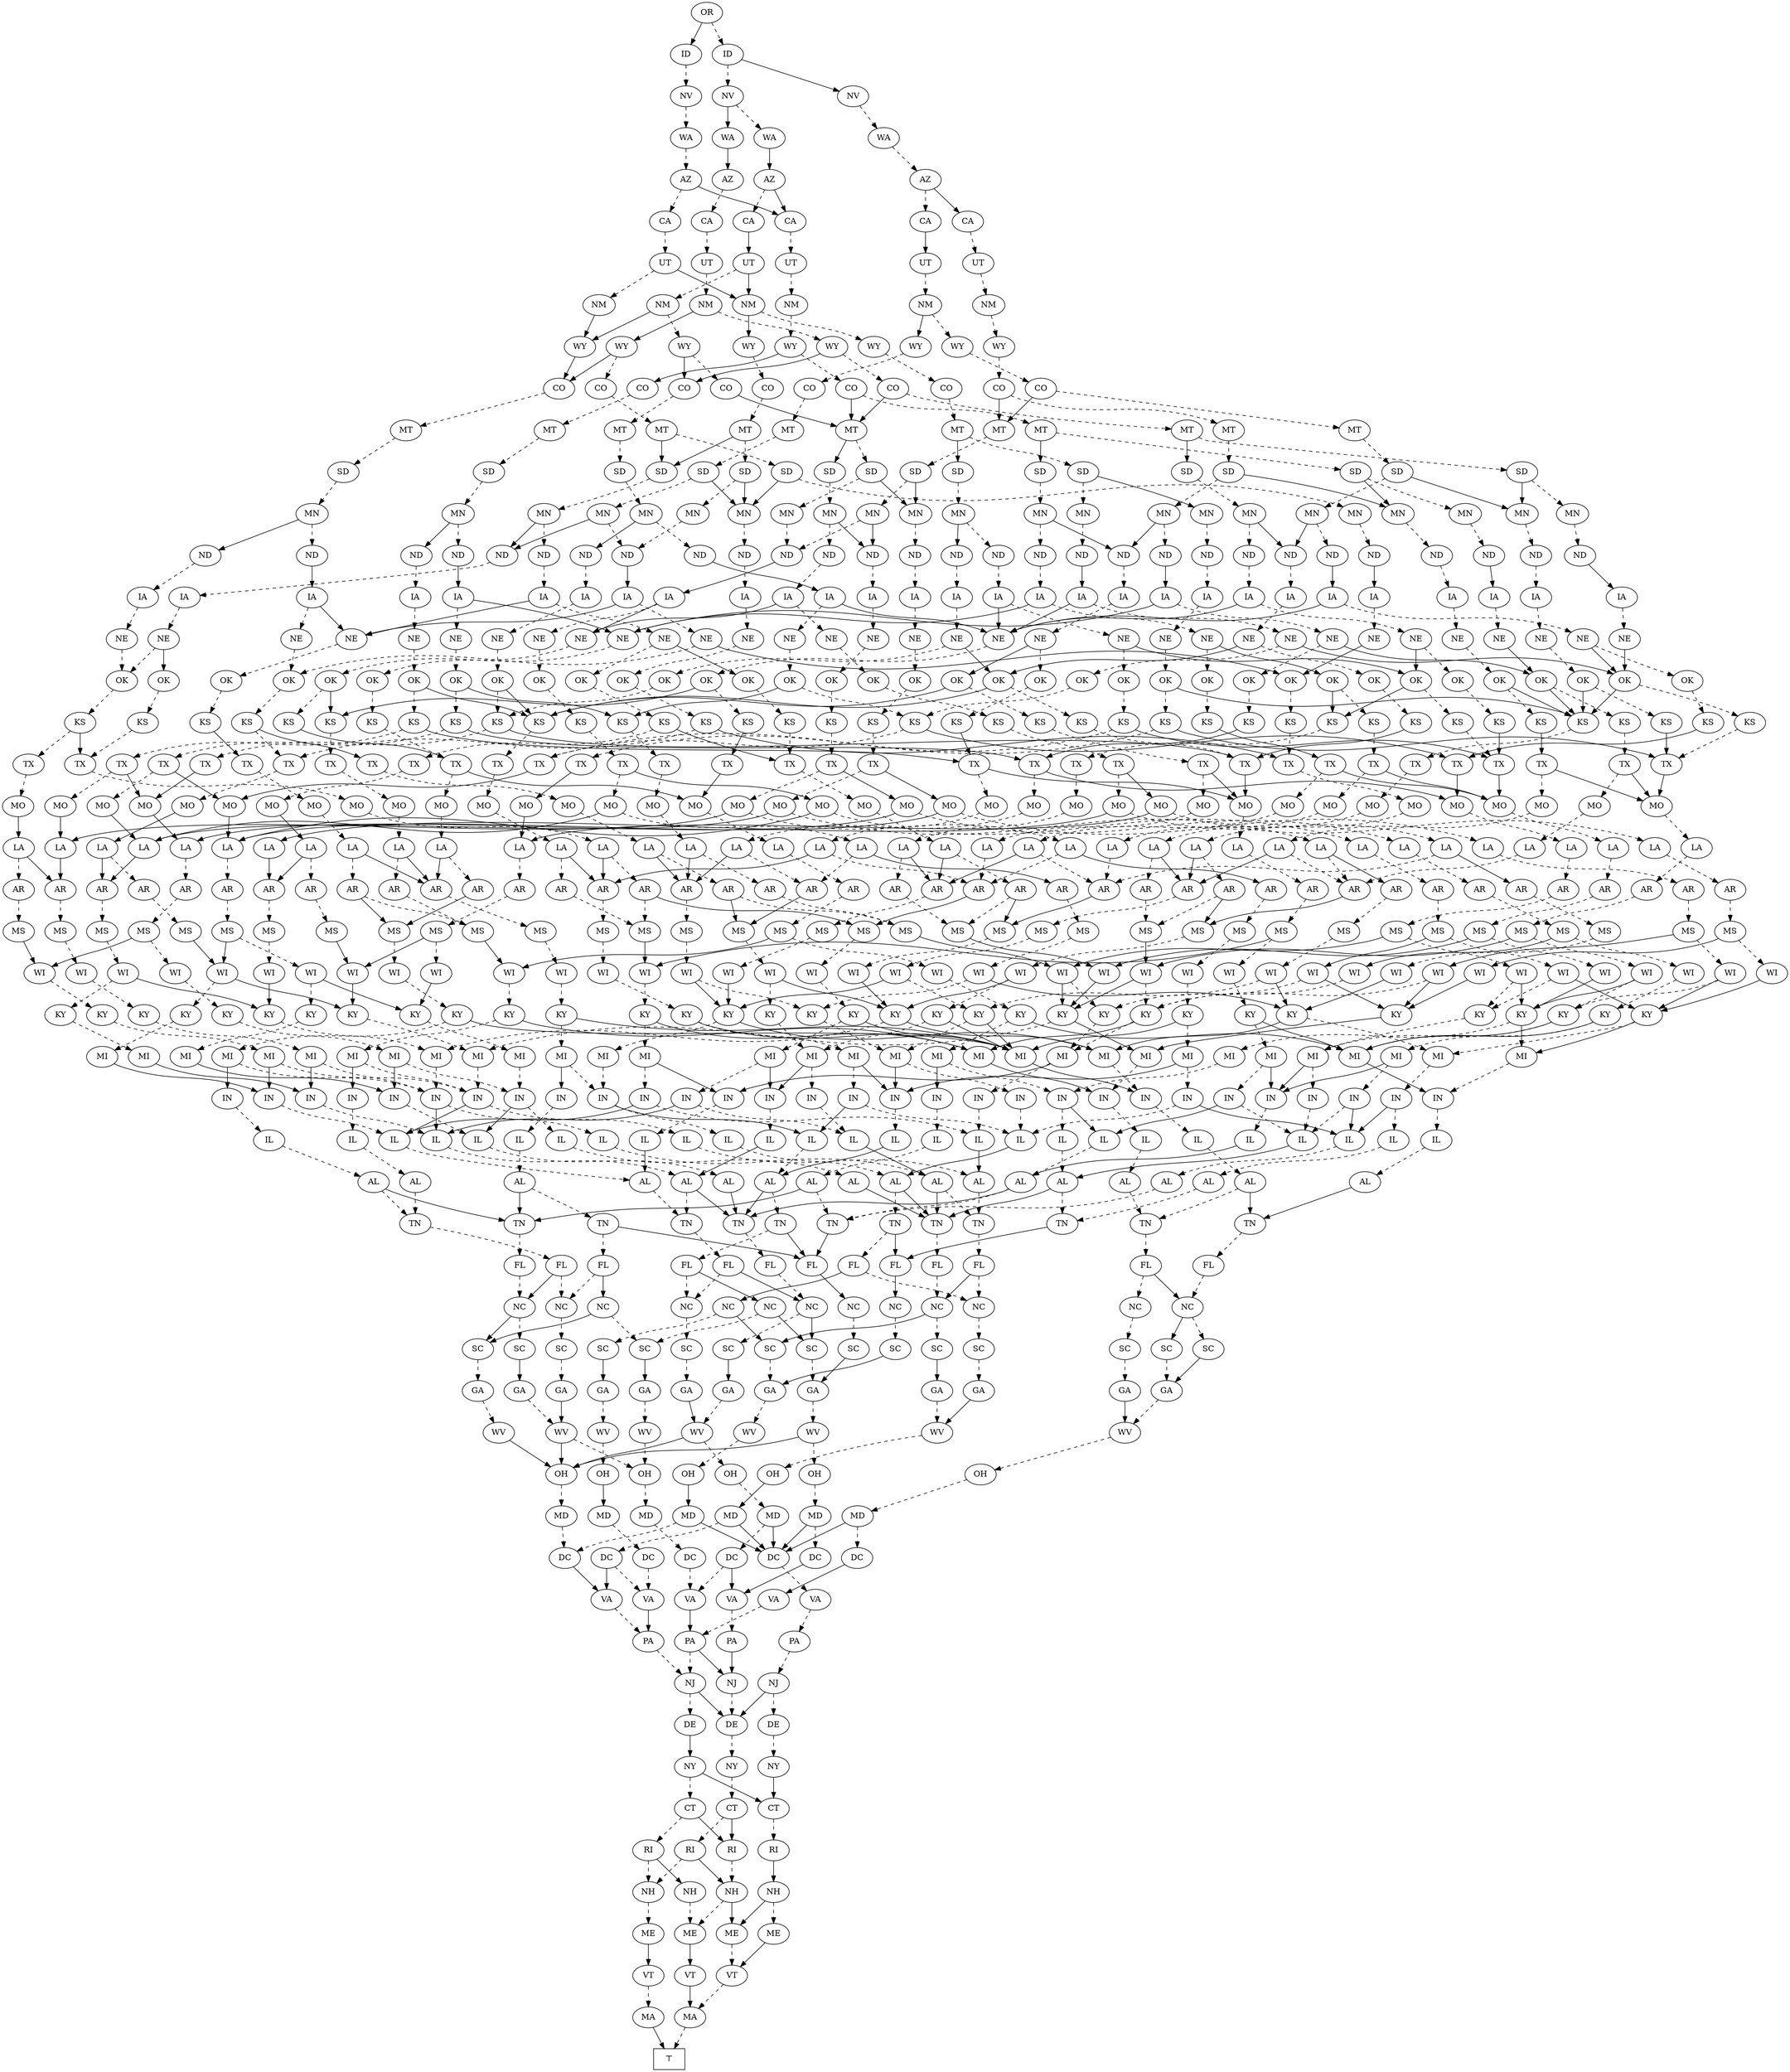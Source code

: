 digraph Kernel {
    n794 [label="OR"];
    n793 [label="ID"];
    n792 [label="ID"];
    n791 [label="NV"];
    n790 [label="NV"];
    n789 [label="NV"];
    n788 [label="WA"];
    n787 [label="WA"];
    n786 [label="WA"];
    n785 [label="WA"];
    n784 [label="AZ"];
    n783 [label="AZ"];
    n782 [label="AZ"];
    n781 [label="AZ"];
    n780 [label="CA"];
    n779 [label="CA"];
    n778 [label="CA"];
    n777 [label="CA"];
    n776 [label="CA"];
    n775 [label="CA"];
    n774 [label="UT"];
    n773 [label="UT"];
    n772 [label="UT"];
    n771 [label="UT"];
    n770 [label="UT"];
    n769 [label="UT"];
    n768 [label="NM"];
    n767 [label="NM"];
    n766 [label="NM"];
    n765 [label="NM"];
    n764 [label="NM"];
    n763 [label="NM"];
    n762 [label="NM"];
    n761 [label="WY"];
    n760 [label="WY"];
    n759 [label="WY"];
    n758 [label="WY"];
    n757 [label="WY"];
    n756 [label="WY"];
    n755 [label="WY"];
    n754 [label="WY"];
    n753 [label="WY"];
    n752 [label="WY"];
    n751 [label="CO"];
    n750 [label="CO"];
    n749 [label="CO"];
    n748 [label="CO"];
    n747 [label="CO"];
    n746 [label="CO"];
    n745 [label="CO"];
    n744 [label="CO"];
    n743 [label="CO"];
    n742 [label="CO"];
    n741 [label="CO"];
    n740 [label="CO"];
    n739 [label="MT"];
    n738 [label="MT"];
    n737 [label="MT"];
    n736 [label="MT"];
    n735 [label="MT"];
    n734 [label="MT"];
    n733 [label="MT"];
    n732 [label="MT"];
    n731 [label="MT"];
    n730 [label="MT"];
    n729 [label="MT"];
    n728 [label="MT"];
    n727 [label="MT"];
    n726 [label="SD"];
    n725 [label="SD"];
    n724 [label="SD"];
    n723 [label="SD"];
    n722 [label="SD"];
    n721 [label="SD"];
    n720 [label="SD"];
    n719 [label="SD"];
    n718 [label="SD"];
    n717 [label="SD"];
    n716 [label="SD"];
    n715 [label="SD"];
    n714 [label="SD"];
    n713 [label="SD"];
    n712 [label="SD"];
    n711 [label="SD"];
    n710 [label="SD"];
    n709 [label="SD"];
    n708 [label="MN"];
    n707 [label="MN"];
    n706 [label="MN"];
    n705 [label="MN"];
    n704 [label="MN"];
    n703 [label="MN"];
    n702 [label="MN"];
    n701 [label="MN"];
    n700 [label="MN"];
    n699 [label="MN"];
    n698 [label="MN"];
    n697 [label="MN"];
    n696 [label="MN"];
    n695 [label="MN"];
    n694 [label="MN"];
    n693 [label="MN"];
    n692 [label="MN"];
    n691 [label="MN"];
    n690 [label="MN"];
    n689 [label="MN"];
    n688 [label="MN"];
    n687 [label="MN"];
    n686 [label="MN"];
    n685 [label="ND"];
    n684 [label="ND"];
    n683 [label="ND"];
    n682 [label="ND"];
    n681 [label="ND"];
    n680 [label="ND"];
    n679 [label="ND"];
    n678 [label="ND"];
    n677 [label="ND"];
    n676 [label="ND"];
    n675 [label="ND"];
    n674 [label="ND"];
    n673 [label="ND"];
    n672 [label="ND"];
    n671 [label="ND"];
    n670 [label="ND"];
    n669 [label="ND"];
    n668 [label="ND"];
    n667 [label="ND"];
    n666 [label="ND"];
    n665 [label="ND"];
    n664 [label="ND"];
    n663 [label="ND"];
    n662 [label="ND"];
    n661 [label="ND"];
    n660 [label="ND"];
    n659 [label="ND"];
    n658 [label="ND"];
    n657 [label="ND"];
    n656 [label="IA"];
    n655 [label="IA"];
    n654 [label="IA"];
    n653 [label="IA"];
    n652 [label="IA"];
    n651 [label="IA"];
    n650 [label="IA"];
    n649 [label="IA"];
    n648 [label="IA"];
    n647 [label="IA"];
    n646 [label="IA"];
    n645 [label="IA"];
    n644 [label="IA"];
    n643 [label="IA"];
    n642 [label="IA"];
    n641 [label="IA"];
    n640 [label="IA"];
    n639 [label="IA"];
    n638 [label="IA"];
    n637 [label="IA"];
    n636 [label="IA"];
    n635 [label="IA"];
    n634 [label="IA"];
    n633 [label="IA"];
    n632 [label="IA"];
    n631 [label="IA"];
    n630 [label="IA"];
    n629 [label="IA"];
    n628 [label="IA"];
    n627 [label="NE"];
    n626 [label="NE"];
    n625 [label="NE"];
    n624 [label="NE"];
    n623 [label="NE"];
    n622 [label="NE"];
    n621 [label="NE"];
    n620 [label="NE"];
    n619 [label="NE"];
    n618 [label="NE"];
    n617 [label="NE"];
    n616 [label="NE"];
    n615 [label="NE"];
    n614 [label="NE"];
    n613 [label="NE"];
    n612 [label="NE"];
    n611 [label="NE"];
    n610 [label="NE"];
    n609 [label="NE"];
    n608 [label="NE"];
    n607 [label="NE"];
    n606 [label="NE"];
    n605 [label="NE"];
    n604 [label="NE"];
    n603 [label="NE"];
    n602 [label="NE"];
    n601 [label="NE"];
    n600 [label="NE"];
    n599 [label="NE"];
    n598 [label="NE"];
    n597 [label="NE"];
    n596 [label="NE"];
    n595 [label="NE"];
    n594 [label="OK"];
    n593 [label="OK"];
    n592 [label="OK"];
    n591 [label="OK"];
    n590 [label="OK"];
    n589 [label="OK"];
    n588 [label="OK"];
    n587 [label="OK"];
    n586 [label="OK"];
    n585 [label="OK"];
    n584 [label="OK"];
    n583 [label="OK"];
    n582 [label="OK"];
    n581 [label="OK"];
    n580 [label="OK"];
    n579 [label="OK"];
    n578 [label="OK"];
    n577 [label="OK"];
    n576 [label="OK"];
    n575 [label="OK"];
    n574 [label="OK"];
    n573 [label="OK"];
    n572 [label="OK"];
    n571 [label="OK"];
    n570 [label="OK"];
    n569 [label="OK"];
    n568 [label="OK"];
    n567 [label="OK"];
    n566 [label="OK"];
    n565 [label="OK"];
    n564 [label="OK"];
    n563 [label="OK"];
    n562 [label="OK"];
    n561 [label="OK"];
    n560 [label="OK"];
    n559 [label="OK"];
    n558 [label="OK"];
    n557 [label="KS"];
    n556 [label="KS"];
    n555 [label="KS"];
    n554 [label="KS"];
    n553 [label="KS"];
    n552 [label="KS"];
    n551 [label="KS"];
    n550 [label="KS"];
    n549 [label="KS"];
    n548 [label="KS"];
    n547 [label="KS"];
    n546 [label="KS"];
    n545 [label="KS"];
    n544 [label="KS"];
    n543 [label="KS"];
    n542 [label="KS"];
    n541 [label="KS"];
    n540 [label="KS"];
    n539 [label="KS"];
    n538 [label="KS"];
    n537 [label="KS"];
    n536 [label="KS"];
    n535 [label="KS"];
    n534 [label="KS"];
    n533 [label="KS"];
    n532 [label="KS"];
    n531 [label="KS"];
    n530 [label="KS"];
    n529 [label="KS"];
    n528 [label="KS"];
    n527 [label="KS"];
    n526 [label="KS"];
    n525 [label="KS"];
    n524 [label="KS"];
    n523 [label="KS"];
    n522 [label="KS"];
    n521 [label="KS"];
    n520 [label="KS"];
    n519 [label="KS"];
    n518 [label="KS"];
    n517 [label="TX"];
    n516 [label="TX"];
    n515 [label="TX"];
    n514 [label="TX"];
    n513 [label="TX"];
    n512 [label="TX"];
    n511 [label="TX"];
    n510 [label="TX"];
    n509 [label="TX"];
    n508 [label="TX"];
    n507 [label="TX"];
    n506 [label="TX"];
    n505 [label="TX"];
    n504 [label="TX"];
    n503 [label="TX"];
    n502 [label="TX"];
    n501 [label="TX"];
    n500 [label="TX"];
    n499 [label="TX"];
    n498 [label="TX"];
    n497 [label="TX"];
    n496 [label="TX"];
    n495 [label="TX"];
    n494 [label="TX"];
    n493 [label="TX"];
    n492 [label="TX"];
    n491 [label="TX"];
    n490 [label="TX"];
    n489 [label="TX"];
    n488 [label="TX"];
    n487 [label="TX"];
    n486 [label="TX"];
    n485 [label="TX"];
    n484 [label="TX"];
    n483 [label="TX"];
    n482 [label="MO"];
    n481 [label="MO"];
    n480 [label="MO"];
    n479 [label="MO"];
    n478 [label="MO"];
    n477 [label="MO"];
    n476 [label="MO"];
    n475 [label="MO"];
    n474 [label="MO"];
    n473 [label="MO"];
    n472 [label="MO"];
    n471 [label="MO"];
    n470 [label="MO"];
    n469 [label="MO"];
    n468 [label="MO"];
    n467 [label="MO"];
    n466 [label="MO"];
    n465 [label="MO"];
    n464 [label="MO"];
    n463 [label="MO"];
    n462 [label="MO"];
    n461 [label="MO"];
    n460 [label="MO"];
    n459 [label="MO"];
    n458 [label="MO"];
    n457 [label="MO"];
    n456 [label="MO"];
    n455 [label="MO"];
    n454 [label="MO"];
    n453 [label="MO"];
    n452 [label="MO"];
    n451 [label="MO"];
    n450 [label="MO"];
    n449 [label="MO"];
    n448 [label="MO"];
    n447 [label="MO"];
    n446 [label="MO"];
    n445 [label="MO"];
    n444 [label="MO"];
    n443 [label="LA"];
    n442 [label="LA"];
    n441 [label="LA"];
    n440 [label="LA"];
    n439 [label="LA"];
    n438 [label="LA"];
    n437 [label="LA"];
    n436 [label="LA"];
    n435 [label="LA"];
    n434 [label="LA"];
    n433 [label="LA"];
    n432 [label="LA"];
    n431 [label="LA"];
    n430 [label="LA"];
    n429 [label="LA"];
    n428 [label="LA"];
    n427 [label="LA"];
    n426 [label="LA"];
    n425 [label="LA"];
    n424 [label="LA"];
    n423 [label="LA"];
    n422 [label="LA"];
    n421 [label="LA"];
    n420 [label="LA"];
    n419 [label="LA"];
    n418 [label="LA"];
    n417 [label="LA"];
    n416 [label="LA"];
    n415 [label="LA"];
    n414 [label="LA"];
    n413 [label="LA"];
    n412 [label="LA"];
    n411 [label="LA"];
    n410 [label="LA"];
    n409 [label="LA"];
    n408 [label="LA"];
    n407 [label="LA"];
    n406 [label="LA"];
    n405 [label="LA"];
    n404 [label="LA"];
    n403 [label="AR"];
    n402 [label="AR"];
    n401 [label="AR"];
    n400 [label="AR"];
    n399 [label="AR"];
    n398 [label="AR"];
    n397 [label="AR"];
    n396 [label="AR"];
    n395 [label="AR"];
    n394 [label="AR"];
    n393 [label="AR"];
    n392 [label="AR"];
    n391 [label="AR"];
    n390 [label="AR"];
    n389 [label="AR"];
    n388 [label="AR"];
    n387 [label="AR"];
    n386 [label="AR"];
    n385 [label="AR"];
    n384 [label="AR"];
    n383 [label="AR"];
    n382 [label="AR"];
    n381 [label="AR"];
    n380 [label="AR"];
    n379 [label="AR"];
    n378 [label="AR"];
    n377 [label="AR"];
    n376 [label="AR"];
    n375 [label="AR"];
    n374 [label="AR"];
    n373 [label="AR"];
    n372 [label="AR"];
    n371 [label="AR"];
    n370 [label="AR"];
    n369 [label="AR"];
    n368 [label="AR"];
    n367 [label="AR"];
    n366 [label="AR"];
    n365 [label="AR"];
    n364 [label="AR"];
    n363 [label="AR"];
    n362 [label="AR"];
    n361 [label="MS"];
    n360 [label="MS"];
    n359 [label="MS"];
    n358 [label="MS"];
    n357 [label="MS"];
    n356 [label="MS"];
    n355 [label="MS"];
    n354 [label="MS"];
    n353 [label="MS"];
    n352 [label="MS"];
    n351 [label="MS"];
    n350 [label="MS"];
    n349 [label="MS"];
    n348 [label="MS"];
    n347 [label="MS"];
    n346 [label="MS"];
    n345 [label="MS"];
    n344 [label="MS"];
    n343 [label="MS"];
    n342 [label="MS"];
    n341 [label="MS"];
    n340 [label="MS"];
    n339 [label="MS"];
    n338 [label="MS"];
    n337 [label="MS"];
    n336 [label="MS"];
    n335 [label="MS"];
    n334 [label="MS"];
    n333 [label="MS"];
    n332 [label="MS"];
    n331 [label="MS"];
    n330 [label="MS"];
    n329 [label="MS"];
    n328 [label="MS"];
    n327 [label="MS"];
    n326 [label="MS"];
    n325 [label="MS"];
    n324 [label="WI"];
    n323 [label="WI"];
    n322 [label="WI"];
    n321 [label="WI"];
    n320 [label="WI"];
    n319 [label="WI"];
    n318 [label="WI"];
    n317 [label="WI"];
    n316 [label="WI"];
    n315 [label="WI"];
    n314 [label="WI"];
    n313 [label="WI"];
    n312 [label="WI"];
    n311 [label="WI"];
    n310 [label="WI"];
    n309 [label="WI"];
    n308 [label="WI"];
    n307 [label="WI"];
    n306 [label="WI"];
    n305 [label="WI"];
    n304 [label="WI"];
    n303 [label="WI"];
    n302 [label="WI"];
    n301 [label="WI"];
    n300 [label="WI"];
    n299 [label="WI"];
    n298 [label="WI"];
    n297 [label="WI"];
    n296 [label="WI"];
    n295 [label="WI"];
    n294 [label="WI"];
    n293 [label="WI"];
    n292 [label="WI"];
    n291 [label="WI"];
    n290 [label="WI"];
    n289 [label="WI"];
    n288 [label="WI"];
    n287 [label="WI"];
    n286 [label="WI"];
    n285 [label="WI"];
    n284 [label="WI"];
    n283 [label="KY"];
    n282 [label="KY"];
    n281 [label="KY"];
    n280 [label="KY"];
    n279 [label="KY"];
    n278 [label="KY"];
    n277 [label="KY"];
    n276 [label="KY"];
    n275 [label="KY"];
    n274 [label="KY"];
    n273 [label="KY"];
    n272 [label="KY"];
    n271 [label="KY"];
    n270 [label="KY"];
    n269 [label="KY"];
    n268 [label="KY"];
    n267 [label="KY"];
    n266 [label="KY"];
    n265 [label="KY"];
    n264 [label="KY"];
    n263 [label="KY"];
    n262 [label="KY"];
    n261 [label="KY"];
    n260 [label="KY"];
    n259 [label="KY"];
    n258 [label="KY"];
    n257 [label="KY"];
    n256 [label="KY"];
    n255 [label="KY"];
    n254 [label="KY"];
    n253 [label="KY"];
    n252 [label="KY"];
    n251 [label="KY"];
    n250 [label="KY"];
    n249 [label="MI"];
    n248 [label="MI"];
    n247 [label="MI"];
    n246 [label="MI"];
    n245 [label="MI"];
    n244 [label="MI"];
    n243 [label="MI"];
    n242 [label="MI"];
    n241 [label="MI"];
    n240 [label="MI"];
    n239 [label="MI"];
    n238 [label="MI"];
    n237 [label="MI"];
    n236 [label="MI"];
    n235 [label="MI"];
    n234 [label="MI"];
    n233 [label="MI"];
    n232 [label="MI"];
    n231 [label="MI"];
    n230 [label="MI"];
    n229 [label="MI"];
    n228 [label="MI"];
    n227 [label="MI"];
    n226 [label="MI"];
    n225 [label="MI"];
    n224 [label="MI"];
    n223 [label="MI"];
    n222 [label="MI"];
    n221 [label="MI"];
    n220 [label="MI"];
    n219 [label="MI"];
    n218 [label="MI"];
    n217 [label="IN"];
    n216 [label="IN"];
    n215 [label="IN"];
    n214 [label="IN"];
    n213 [label="IN"];
    n212 [label="IN"];
    n211 [label="IN"];
    n210 [label="IN"];
    n209 [label="IN"];
    n208 [label="IN"];
    n207 [label="IN"];
    n206 [label="IN"];
    n205 [label="IN"];
    n204 [label="IN"];
    n203 [label="IN"];
    n202 [label="IN"];
    n201 [label="IN"];
    n200 [label="IN"];
    n199 [label="IN"];
    n198 [label="IN"];
    n197 [label="IN"];
    n196 [label="IN"];
    n195 [label="IN"];
    n194 [label="IN"];
    n193 [label="IN"];
    n192 [label="IN"];
    n191 [label="IN"];
    n190 [label="IN"];
    n189 [label="IN"];
    n188 [label="IN"];
    n187 [label="IL"];
    n186 [label="IL"];
    n185 [label="IL"];
    n184 [label="IL"];
    n183 [label="IL"];
    n182 [label="IL"];
    n181 [label="IL"];
    n180 [label="IL"];
    n179 [label="IL"];
    n178 [label="IL"];
    n177 [label="IL"];
    n176 [label="IL"];
    n175 [label="IL"];
    n174 [label="IL"];
    n173 [label="IL"];
    n172 [label="IL"];
    n171 [label="IL"];
    n170 [label="IL"];
    n169 [label="IL"];
    n168 [label="IL"];
    n167 [label="IL"];
    n166 [label="IL"];
    n165 [label="IL"];
    n164 [label="IL"];
    n163 [label="IL"];
    n162 [label="IL"];
    n161 [label="IL"];
    n160 [label="AL"];
    n159 [label="AL"];
    n158 [label="AL"];
    n157 [label="AL"];
    n156 [label="AL"];
    n155 [label="AL"];
    n154 [label="AL"];
    n153 [label="AL"];
    n152 [label="AL"];
    n151 [label="AL"];
    n150 [label="AL"];
    n149 [label="AL"];
    n148 [label="AL"];
    n147 [label="AL"];
    n146 [label="AL"];
    n145 [label="AL"];
    n144 [label="AL"];
    n143 [label="AL"];
    n142 [label="AL"];
    n141 [label="TN"];
    n140 [label="TN"];
    n139 [label="TN"];
    n138 [label="TN"];
    n137 [label="TN"];
    n136 [label="TN"];
    n135 [label="TN"];
    n134 [label="TN"];
    n133 [label="TN"];
    n132 [label="TN"];
    n131 [label="TN"];
    n130 [label="TN"];
    n129 [label="TN"];
    n128 [label="FL"];
    n127 [label="FL"];
    n126 [label="FL"];
    n125 [label="FL"];
    n124 [label="FL"];
    n123 [label="FL"];
    n122 [label="FL"];
    n121 [label="FL"];
    n120 [label="FL"];
    n119 [label="FL"];
    n118 [label="FL"];
    n117 [label="FL"];
    n116 [label="FL"];
    n115 [label="NC"];
    n114 [label="NC"];
    n113 [label="NC"];
    n112 [label="NC"];
    n111 [label="NC"];
    n110 [label="NC"];
    n109 [label="NC"];
    n108 [label="NC"];
    n107 [label="NC"];
    n106 [label="NC"];
    n105 [label="NC"];
    n104 [label="NC"];
    n103 [label="NC"];
    n102 [label="SC"];
    n101 [label="SC"];
    n100 [label="SC"];
    n99 [label="SC"];
    n98 [label="SC"];
    n97 [label="SC"];
    n96 [label="SC"];
    n95 [label="SC"];
    n94 [label="SC"];
    n93 [label="SC"];
    n92 [label="SC"];
    n91 [label="SC"];
    n90 [label="SC"];
    n89 [label="SC"];
    n88 [label="SC"];
    n87 [label="SC"];
    n86 [label="GA"];
    n85 [label="GA"];
    n84 [label="GA"];
    n83 [label="GA"];
    n82 [label="GA"];
    n81 [label="GA"];
    n80 [label="GA"];
    n79 [label="GA"];
    n78 [label="GA"];
    n77 [label="GA"];
    n76 [label="GA"];
    n75 [label="GA"];
    n74 [label="GA"];
    n73 [label="WV"];
    n72 [label="WV"];
    n71 [label="WV"];
    n70 [label="WV"];
    n69 [label="WV"];
    n68 [label="WV"];
    n67 [label="WV"];
    n66 [label="WV"];
    n65 [label="WV"];
    n64 [label="OH"];
    n63 [label="OH"];
    n62 [label="OH"];
    n61 [label="OH"];
    n60 [label="OH"];
    n59 [label="OH"];
    n58 [label="OH"];
    n57 [label="OH"];
    n56 [label="MD"];
    n55 [label="MD"];
    n54 [label="MD"];
    n53 [label="MD"];
    n52 [label="MD"];
    n51 [label="MD"];
    n50 [label="MD"];
    n49 [label="MD"];
    n48 [label="DC"];
    n47 [label="DC"];
    n46 [label="DC"];
    n45 [label="DC"];
    n44 [label="DC"];
    n43 [label="DC"];
    n42 [label="DC"];
    n41 [label="DC"];
    n40 [label="VA"];
    n39 [label="VA"];
    n38 [label="VA"];
    n37 [label="VA"];
    n36 [label="VA"];
    n35 [label="VA"];
    n34 [label="PA"];
    n33 [label="PA"];
    n32 [label="PA"];
    n31 [label="PA"];
    n30 [label="NJ"];
    n29 [label="NJ"];
    n28 [label="NJ"];
    n27 [label="DE"];
    n26 [label="DE"];
    n25 [label="DE"];
    n24 [label="NY"];
    n23 [label="NY"];
    n22 [label="NY"];
    n21 [label="CT"];
    n20 [label="CT"];
    n19 [label="CT"];
    n18 [label="RI"];
    n17 [label="RI"];
    n16 [label="RI"];
    n15 [label="RI"];
    n14 [label="NH"];
    n13 [label="NH"];
    n12 [label="NH"];
    n11 [label="NH"];
    n10 [label="ME"];
    n9 [label="ME"];
    n8 [label="ME"];
    n7 [label="ME"];
    n6 [label="VT"];
    n5 [label="VT"];
    n4 [label="VT"];
    n3 [label="MA"];
    n2 [label="MA"];
    n1 [label="⊤", shape = box];
    n794 -> n792 [style=dashed];
    n794 -> n793 [style=solid];
    n793 -> n790 [style=dashed];
    n792 -> n791 [style=dashed];
    n792 -> n789 [style=solid];
    n791 -> n788 [style=dashed];
    n791 -> n785 [style=solid];
    n790 -> n787 [style=dashed];
    n789 -> n786 [style=dashed];
    n788 -> n784 [style=solid];
    n787 -> n781 [style=dashed];
    n786 -> n782 [style=dashed];
    n785 -> n783 [style=solid];
    n784 -> n777 [style=dashed];
    n784 -> n775 [style=solid];
    n783 -> n776 [style=dashed];
    n782 -> n780 [style=dashed];
    n782 -> n778 [style=solid];
    n781 -> n779 [style=dashed];
    n781 -> n775 [style=solid];
    n780 -> n773 [style=solid];
    n779 -> n771 [style=dashed];
    n778 -> n770 [style=dashed];
    n777 -> n772 [style=solid];
    n776 -> n774 [style=dashed];
    n775 -> n769 [style=dashed];
    n774 -> n764 [style=dashed];
    n773 -> n762 [style=dashed];
    n772 -> n767 [style=dashed];
    n772 -> n765 [style=solid];
    n771 -> n763 [style=dashed];
    n771 -> n765 [style=solid];
    n770 -> n766 [style=dashed];
    n769 -> n768 [style=dashed];
    n768 -> n756 [style=dashed];
    n767 -> n753 [style=dashed];
    n767 -> n752 [style=solid];
    n766 -> n761 [style=dashed];
    n765 -> n755 [style=dashed];
    n765 -> n760 [style=solid];
    n764 -> n757 [style=dashed];
    n764 -> n759 [style=solid];
    n763 -> n752 [style=solid];
    n762 -> n758 [style=dashed];
    n762 -> n754 [style=solid];
    n761 -> n749 [style=dashed];
    n760 -> n750 [style=dashed];
    n759 -> n748 [style=dashed];
    n759 -> n743 [style=solid];
    n758 -> n745 [style=dashed];
    n757 -> n746 [style=dashed];
    n757 -> n744 [style=solid];
    n756 -> n747 [style=dashed];
    n756 -> n741 [style=solid];
    n755 -> n740 [style=dashed];
    n754 -> n742 [style=dashed];
    n753 -> n751 [style=dashed];
    n753 -> n744 [style=solid];
    n752 -> n743 [style=solid];
    n751 -> n728 [style=solid];
    n750 -> n732 [style=dashed];
    n749 -> n727 [style=dashed];
    n749 -> n737 [style=solid];
    n748 -> n733 [style=dashed];
    n747 -> n736 [style=dashed];
    n747 -> n728 [style=solid];
    n746 -> n735 [style=dashed];
    n746 -> n728 [style=solid];
    n745 -> n731 [style=dashed];
    n745 -> n737 [style=solid];
    n744 -> n734 [style=dashed];
    n743 -> n730 [style=dashed];
    n742 -> n729 [style=dashed];
    n741 -> n739 [style=dashed];
    n740 -> n738 [style=dashed];
    n739 -> n723 [style=dashed];
    n738 -> n724 [style=dashed];
    n738 -> n722 [style=solid];
    n737 -> n716 [style=dashed];
    n736 -> n713 [style=dashed];
    n736 -> n726 [style=solid];
    n735 -> n725 [style=dashed];
    n735 -> n710 [style=solid];
    n734 -> n719 [style=dashed];
    n733 -> n715 [style=dashed];
    n733 -> n720 [style=solid];
    n732 -> n712 [style=dashed];
    n732 -> n720 [style=solid];
    n731 -> n714 [style=dashed];
    n730 -> n711 [style=dashed];
    n729 -> n709 [style=dashed];
    n728 -> n717 [style=dashed];
    n728 -> n721 [style=solid];
    n727 -> n718 [style=dashed];
    n726 -> n696 [style=dashed];
    n725 -> n702 [style=dashed];
    n725 -> n694 [style=solid];
    n724 -> n705 [style=dashed];
    n724 -> n691 [style=solid];
    n723 -> n699 [style=dashed];
    n722 -> n698 [style=dashed];
    n721 -> n692 [style=dashed];
    n720 -> n704 [style=dashed];
    n719 -> n688 [style=dashed];
    n718 -> n689 [style=dashed];
    n718 -> n695 [style=solid];
    n717 -> n686 [style=dashed];
    n717 -> n706 [style=solid];
    n716 -> n708 [style=dashed];
    n716 -> n706 [style=solid];
    n715 -> n697 [style=dashed];
    n715 -> n693 [style=solid];
    n714 -> n703 [style=dashed];
    n714 -> n694 [style=solid];
    n713 -> n700 [style=dashed];
    n713 -> n695 [style=solid];
    n712 -> n707 [style=dashed];
    n712 -> n693 [style=solid];
    n711 -> n687 [style=dashed];
    n710 -> n701 [style=dashed];
    n709 -> n690 [style=dashed];
    n709 -> n693 [style=solid];
    n708 -> n675 [style=dashed];
    n708 -> n684 [style=solid];
    n707 -> n680 [style=dashed];
    n706 -> n679 [style=dashed];
    n705 -> n678 [style=dashed];
    n704 -> n672 [style=dashed];
    n704 -> n657 [style=solid];
    n703 -> n669 [style=dashed];
    n703 -> n667 [style=solid];
    n702 -> n683 [style=dashed];
    n701 -> n676 [style=dashed];
    n701 -> n667 [style=solid];
    n700 -> n674 [style=dashed];
    n699 -> n662 [style=dashed];
    n699 -> n659 [style=solid];
    n698 -> n677 [style=dashed];
    n698 -> n658 [style=solid];
    n697 -> n671 [style=dashed];
    n696 -> n685 [style=dashed];
    n696 -> n668 [style=solid];
    n695 -> n673 [style=dashed];
    n694 -> n666 [style=dashed];
    n693 -> n682 [style=dashed];
    n692 -> n665 [style=dashed];
    n692 -> n684 [style=solid];
    n691 -> n663 [style=dashed];
    n690 -> n680 [style=dashed];
    n690 -> n657 [style=solid];
    n689 -> n670 [style=dashed];
    n689 -> n668 [style=solid];
    n688 -> n661 [style=dashed];
    n688 -> n664 [style=solid];
    n687 -> n681 [style=dashed];
    n687 -> n660 [style=solid];
    n686 -> n675 [style=dashed];
    n685 -> n655 [style=dashed];
    n684 -> n656 [style=dashed];
    n683 -> n632 [style=solid];
    n682 -> n646 [style=dashed];
    n681 -> n639 [style=solid];
    n680 -> n648 [style=solid];
    n679 -> n634 [style=dashed];
    n678 -> n631 [style=solid];
    n677 -> n636 [style=dashed];
    n676 -> n651 [style=dashed];
    n675 -> n638 [style=solid];
    n674 -> n629 [style=solid];
    n673 -> n647 [style=dashed];
    n672 -> n641 [style=dashed];
    n671 -> n643 [style=solid];
    n670 -> n633 [style=solid];
    n669 -> n650 [style=solid];
    n668 -> n630 [style=dashed];
    n667 -> n637 [style=dashed];
    n666 -> n649 [style=dashed];
    n665 -> n628 [style=dashed];
    n664 -> n644 [style=dashed];
    n663 -> n652 [style=dashed];
    n662 -> n635 [style=solid];
    n661 -> n645 [style=solid];
    n660 -> n640 [style=dashed];
    n659 -> n654 [style=dashed];
    n658 -> n653 [style=dashed];
    n657 -> n642 [style=dashed];
    n656 -> n613 [style=dashed];
    n655 -> n606 [style=dashed];
    n655 -> n601 [style=solid];
    n654 -> n620 [style=dashed];
    n653 -> n614 [style=dashed];
    n652 -> n627 [style=dashed];
    n651 -> n597 [style=dashed];
    n651 -> n605 [style=solid];
    n650 -> n617 [style=dashed];
    n650 -> n605 [style=solid];
    n649 -> n623 [style=dashed];
    n648 -> n603 [style=dashed];
    n648 -> n616 [style=solid];
    n647 -> n604 [style=dashed];
    n646 -> n612 [style=dashed];
    n645 -> n609 [style=dashed];
    n645 -> n605 [style=solid];
    n644 -> n618 [style=dashed];
    n643 -> n607 [style=dashed];
    n642 -> n619 [style=dashed];
    n641 -> n626 [style=dashed];
    n641 -> n616 [style=solid];
    n640 -> n611 [style=dashed];
    n639 -> n608 [style=dashed];
    n639 -> n616 [style=solid];
    n638 -> n621 [style=dashed];
    n638 -> n602 [style=solid];
    n637 -> n600 [style=dashed];
    n636 -> n624 [style=dashed];
    n636 -> n605 [style=solid];
    n635 -> n615 [style=dashed];
    n635 -> n601 [style=solid];
    n634 -> n598 [style=dashed];
    n633 -> n610 [style=dashed];
    n633 -> n601 [style=solid];
    n632 -> n596 [style=dashed];
    n631 -> n595 [style=dashed];
    n631 -> n605 [style=solid];
    n630 -> n625 [style=dashed];
    n629 -> n599 [style=dashed];
    n628 -> n622 [style=dashed];
    n628 -> n602 [style=solid];
    n627 -> n563 [style=dashed];
    n626 -> n575 [style=dashed];
    n626 -> n591 [style=solid];
    n625 -> n564 [style=dashed];
    n625 -> n571 [style=solid];
    n624 -> n573 [style=dashed];
    n624 -> n588 [style=solid];
    n623 -> n594 [style=dashed];
    n622 -> n578 [style=dashed];
    n621 -> n577 [style=dashed];
    n620 -> n584 [style=dashed];
    n619 -> n593 [style=dashed];
    n619 -> n585 [style=solid];
    n618 -> n567 [style=dashed];
    n617 -> n583 [style=dashed];
    n617 -> n587 [style=solid];
    n616 -> n582 [style=dashed];
    n615 -> n558 [style=dashed];
    n614 -> n590 [style=dashed];
    n614 -> n576 [style=solid];
    n613 -> n565 [style=dashed];
    n612 -> n586 [style=dashed];
    n611 -> n593 [style=dashed];
    n610 -> n561 [style=dashed];
    n610 -> n569 [style=solid];
    n609 -> n562 [style=dashed];
    n608 -> n574 [style=dashed];
    n607 -> n560 [style=solid];
    n606 -> n579 [style=dashed];
    n606 -> n581 [style=solid];
    n605 -> n568 [style=dashed];
    n604 -> n566 [style=dashed];
    n603 -> n574 [style=dashed];
    n603 -> n560 [style=solid];
    n602 -> n592 [style=dashed];
    n601 -> n570 [style=dashed];
    n600 -> n580 [style=dashed];
    n600 -> n576 [style=solid];
    n599 -> n569 [style=solid];
    n598 -> n589 [style=dashed];
    n597 -> n559 [style=dashed];
    n597 -> n588 [style=solid];
    n596 -> n587 [style=solid];
    n595 -> n572 [style=dashed];
    n595 -> n587 [style=solid];
    n594 -> n524 [style=dashed];
    n594 -> n549 [style=solid];
    n593 -> n518 [style=dashed];
    n592 -> n536 [style=dashed];
    n591 -> n532 [style=dashed];
    n590 -> n519 [style=dashed];
    n589 -> n540 [style=dashed];
    n588 -> n555 [style=dashed];
    n588 -> n538 [style=solid];
    n587 -> n535 [style=dashed];
    n587 -> n549 [style=solid];
    n586 -> n557 [style=dashed];
    n585 -> n543 [style=dashed];
    n584 -> n553 [style=dashed];
    n584 -> n527 [style=solid];
    n583 -> n537 [style=dashed];
    n582 -> n551 [style=dashed];
    n581 -> n539 [style=dashed];
    n581 -> n538 [style=solid];
    n580 -> n525 [style=dashed];
    n579 -> n529 [style=dashed];
    n578 -> n523 [style=dashed];
    n577 -> n522 [style=dashed];
    n576 -> n552 [style=dashed];
    n576 -> n527 [style=solid];
    n575 -> n542 [style=dashed];
    n574 -> n548 [style=dashed];
    n573 -> n530 [style=dashed];
    n572 -> n554 [style=dashed];
    n571 -> n528 [style=dashed];
    n571 -> n527 [style=solid];
    n570 -> n550 [style=dashed];
    n570 -> n534 [style=solid];
    n569 -> n526 [style=dashed];
    n569 -> n549 [style=solid];
    n568 -> n545 [style=dashed];
    n568 -> n534 [style=solid];
    n567 -> n519 [style=dashed];
    n567 -> n527 [style=solid];
    n566 -> n533 [style=dashed];
    n566 -> n549 [style=solid];
    n565 -> n547 [style=dashed];
    n564 -> n556 [style=dashed];
    n563 -> n521 [style=dashed];
    n563 -> n549 [style=solid];
    n562 -> n554 [style=dashed];
    n562 -> n544 [style=solid];
    n561 -> n531 [style=dashed];
    n560 -> n541 [style=dashed];
    n559 -> n546 [style=dashed];
    n558 -> n520 [style=dashed];
    n558 -> n544 [style=solid];
    n557 -> n507 [style=dashed];
    n557 -> n506 [style=solid];
    n556 -> n511 [style=solid];
    n555 -> n488 [style=dashed];
    n554 -> n502 [style=dashed];
    n554 -> n501 [style=solid];
    n553 -> n514 [style=dashed];
    n553 -> n511 [style=solid];
    n552 -> n513 [style=dashed];
    n551 -> n498 [style=solid];
    n550 -> n505 [style=solid];
    n549 -> n486 [style=dashed];
    n548 -> n507 [style=dashed];
    n548 -> n508 [style=solid];
    n547 -> n516 [style=dashed];
    n546 -> n488 [style=solid];
    n545 -> n515 [style=solid];
    n544 -> n503 [style=dashed];
    n543 -> n492 [style=dashed];
    n542 -> n509 [style=dashed];
    n542 -> n512 [style=solid];
    n541 -> n506 [style=dashed];
    n540 -> n490 [style=dashed];
    n539 -> n496 [style=dashed];
    n538 -> n504 [style=dashed];
    n537 -> n501 [style=solid];
    n536 -> n505 [style=dashed];
    n535 -> n499 [style=dashed];
    n534 -> n483 [style=dashed];
    n533 -> n495 [style=solid];
    n532 -> n512 [style=dashed];
    n531 -> n500 [style=solid];
    n530 -> n491 [style=dashed];
    n530 -> n488 [style=solid];
    n529 -> n489 [style=solid];
    n528 -> n487 [style=dashed];
    n527 -> n510 [style=dashed];
    n526 -> n485 [style=dashed];
    n525 -> n513 [style=solid];
    n524 -> n499 [style=solid];
    n523 -> n493 [style=dashed];
    n522 -> n517 [style=dashed];
    n521 -> n502 [style=dashed];
    n521 -> n499 [style=solid];
    n520 -> n484 [style=dashed];
    n520 -> n500 [style=solid];
    n519 -> n494 [style=dashed];
    n519 -> n513 [style=solid];
    n518 -> n497 [style=dashed];
    n518 -> n492 [style=solid];
    n517 -> n470 [style=dashed];
    n517 -> n475 [style=solid];
    n516 -> n477 [style=dashed];
    n516 -> n472 [style=solid];
    n515 -> n446 [style=solid];
    n514 -> n473 [style=dashed];
    n514 -> n463 [style=solid];
    n513 -> n465 [style=solid];
    n512 -> n461 [style=dashed];
    n511 -> n453 [style=dashed];
    n511 -> n465 [style=solid];
    n510 -> n462 [style=dashed];
    n509 -> n469 [style=dashed];
    n508 -> n455 [style=dashed];
    n507 -> n454 [style=dashed];
    n506 -> n480 [style=dashed];
    n505 -> n449 [style=dashed];
    n505 -> n446 [style=solid];
    n504 -> n478 [style=dashed];
    n503 -> n456 [style=dashed];
    n502 -> n459 [style=solid];
    n501 -> n474 [style=solid];
    n500 -> n466 [style=dashed];
    n500 -> n474 [style=solid];
    n499 -> n450 [style=solid];
    n498 -> n467 [style=dashed];
    n497 -> n458 [style=dashed];
    n496 -> n464 [style=dashed];
    n496 -> n481 [style=solid];
    n495 -> n448 [style=dashed];
    n495 -> n450 [style=solid];
    n494 -> n463 [style=solid];
    n493 -> n460 [style=dashed];
    n493 -> n476 [style=solid];
    n492 -> n447 [style=dashed];
    n491 -> n482 [style=solid];
    n490 -> n451 [style=dashed];
    n490 -> n457 [style=solid];
    n489 -> n471 [style=dashed];
    n489 -> n481 [style=solid];
    n488 -> n481 [style=solid];
    n487 -> n445 [style=dashed];
    n487 -> n465 [style=solid];
    n486 -> n452 [style=dashed];
    n485 -> n444 [style=dashed];
    n485 -> n450 [style=solid];
    n484 -> n468 [style=dashed];
    n484 -> n459 [style=solid];
    n483 -> n479 [style=dashed];
    n482 -> n425 [style=solid];
    n481 -> n419 [style=dashed];
    n480 -> n405 [style=dashed];
    n479 -> n433 [style=dashed];
    n478 -> n436 [style=dashed];
    n477 -> n428 [style=dashed];
    n477 -> n438 [style=solid];
    n476 -> n442 [style=dashed];
    n476 -> n425 [style=solid];
    n475 -> n410 [style=dashed];
    n475 -> n414 [style=solid];
    n474 -> n409 [style=dashed];
    n473 -> n438 [style=solid];
    n472 -> n439 [style=dashed];
    n472 -> n412 [style=solid];
    n471 -> n427 [style=dashed];
    n470 -> n416 [style=dashed];
    n470 -> n423 [style=solid];
    n469 -> n422 [style=solid];
    n468 -> n423 [style=solid];
    n467 -> n432 [style=dashed];
    n466 -> n415 [style=dashed];
    n465 -> n430 [style=dashed];
    n464 -> n431 [style=dashed];
    n463 -> n412 [style=solid];
    n462 -> n426 [style=dashed];
    n461 -> n424 [style=dashed];
    n460 -> n404 [style=dashed];
    n460 -> n406 [style=solid];
    n459 -> n414 [style=solid];
    n458 -> n408 [style=solid];
    n457 -> n437 [style=dashed];
    n457 -> n414 [style=solid];
    n456 -> n407 [style=dashed];
    n455 -> n420 [style=dashed];
    n454 -> n417 [style=solid];
    n453 -> n411 [style=dashed];
    n452 -> n434 [style=dashed];
    n451 -> n421 [style=dashed];
    n451 -> n423 [style=solid];
    n450 -> n443 [style=dashed];
    n449 -> n435 [style=dashed];
    n448 -> n413 [style=dashed];
    n447 -> n441 [style=dashed];
    n446 -> n440 [style=dashed];
    n445 -> n418 [style=dashed];
    n444 -> n429 [style=dashed];
    n443 -> n379 [style=dashed];
    n442 -> n368 [style=dashed];
    n441 -> n402 [style=dashed];
    n441 -> n372 [style=solid];
    n440 -> n380 [style=dashed];
    n439 -> n393 [style=dashed];
    n438 -> n394 [style=solid];
    n437 -> n386 [style=dashed];
    n436 -> n377 [style=dashed];
    n436 -> n383 [style=solid];
    n435 -> n371 [style=dashed];
    n435 -> n398 [style=solid];
    n434 -> n373 [style=dashed];
    n434 -> n369 [style=solid];
    n433 -> n378 [style=dashed];
    n433 -> n398 [style=solid];
    n432 -> n388 [style=dashed];
    n432 -> n398 [style=solid];
    n431 -> n403 [style=dashed];
    n430 -> n364 [style=dashed];
    n429 -> n367 [style=dashed];
    n428 -> n399 [style=dashed];
    n428 -> n376 [style=solid];
    n427 -> n403 [style=dashed];
    n427 -> n383 [style=solid];
    n426 -> n381 [style=dashed];
    n426 -> n372 [style=solid];
    n425 -> n366 [style=dashed];
    n424 -> n397 [style=dashed];
    n424 -> n383 [style=solid];
    n423 -> n370 [style=solid];
    n422 -> n395 [style=dashed];
    n422 -> n396 [style=solid];
    n421 -> n367 [style=dashed];
    n421 -> n400 [style=solid];
    n420 -> n385 [style=dashed];
    n420 -> n389 [style=solid];
    n419 -> n374 [style=dashed];
    n418 -> n399 [style=dashed];
    n417 -> n392 [style=dashed];
    n417 -> n370 [style=solid];
    n416 -> n382 [style=dashed];
    n416 -> n363 [style=solid];
    n415 -> n382 [style=dashed];
    n415 -> n389 [style=solid];
    n414 -> n365 [style=dashed];
    n413 -> n367 [style=dashed];
    n413 -> n369 [style=solid];
    n412 -> n362 [style=dashed];
    n411 -> n399 [style=dashed];
    n411 -> n372 [style=solid];
    n410 -> n390 [style=dashed];
    n409 -> n401 [style=dashed];
    n408 -> n375 [style=dashed];
    n408 -> n394 [style=solid];
    n407 -> n391 [style=dashed];
    n407 -> n389 [style=solid];
    n406 -> n396 [style=solid];
    n405 -> n387 [style=dashed];
    n405 -> n369 [style=solid];
    n404 -> n403 [style=dashed];
    n404 -> n384 [style=solid];
    n403 -> n349 [style=solid];
    n402 -> n334 [style=dashed];
    n402 -> n344 [style=solid];
    n401 -> n340 [style=dashed];
    n400 -> n347 [style=dashed];
    n399 -> n344 [style=solid];
    n398 -> n332 [style=dashed];
    n397 -> n358 [style=dashed];
    n397 -> n349 [style=solid];
    n396 -> n337 [style=dashed];
    n395 -> n348 [style=dashed];
    n394 -> n342 [style=dashed];
    n393 -> n339 [style=dashed];
    n392 -> n345 [style=dashed];
    n391 -> n336 [style=dashed];
    n390 -> n355 [style=dashed];
    n389 -> n351 [style=dashed];
    n388 -> n329 [style=dashed];
    n388 -> n350 [style=solid];
    n387 -> n331 [style=dashed];
    n387 -> n346 [style=solid];
    n386 -> n328 [style=dashed];
    n385 -> n336 [style=dashed];
    n385 -> n338 [style=solid];
    n384 -> n335 [style=dashed];
    n383 -> n325 [style=dashed];
    n382 -> n338 [style=solid];
    n381 -> n334 [style=dashed];
    n380 -> n343 [style=dashed];
    n379 -> n333 [style=dashed];
    n378 -> n329 [style=dashed];
    n377 -> n358 [style=dashed];
    n376 -> n330 [style=dashed];
    n375 -> n352 [style=dashed];
    n374 -> n353 [style=dashed];
    n373 -> n331 [style=dashed];
    n372 -> n361 [style=dashed];
    n371 -> n350 [style=solid];
    n370 -> n326 [style=dashed];
    n369 -> n341 [style=dashed];
    n368 -> n327 [style=dashed];
    n367 -> n346 [style=solid];
    n366 -> n359 [style=dashed];
    n365 -> n357 [style=dashed];
    n364 -> n354 [style=dashed];
    n363 -> n360 [style=dashed];
    n362 -> n356 [style=dashed];
    n361 -> n307 [style=dashed];
    n360 -> n284 [style=dashed];
    n359 -> n302 [style=dashed];
    n359 -> n314 [style=solid];
    n358 -> n321 [style=solid];
    n357 -> n295 [style=dashed];
    n357 -> n312 [style=solid];
    n356 -> n319 [style=dashed];
    n356 -> n310 [style=solid];
    n355 -> n316 [style=dashed];
    n355 -> n317 [style=solid];
    n354 -> n300 [style=dashed];
    n354 -> n301 [style=solid];
    n353 -> n296 [style=dashed];
    n353 -> n321 [style=solid];
    n352 -> n310 [style=solid];
    n351 -> n292 [style=dashed];
    n350 -> n313 [style=dashed];
    n349 -> n299 [style=dashed];
    n348 -> n314 [style=solid];
    n347 -> n308 [style=dashed];
    n346 -> n318 [style=dashed];
    n345 -> n312 [style=solid];
    n344 -> n290 [style=dashed];
    n343 -> n303 [style=dashed];
    n343 -> n298 [style=solid];
    n342 -> n287 [style=dashed];
    n341 -> n304 [style=dashed];
    n340 -> n320 [style=dashed];
    n340 -> n311 [style=solid];
    n339 -> n309 [style=dashed];
    n339 -> n324 [style=solid];
    n338 -> n306 [style=dashed];
    n337 -> n297 [style=dashed];
    n336 -> n311 [style=solid];
    n335 -> n291 [style=dashed];
    n334 -> n301 [style=solid];
    n333 -> n288 [style=dashed];
    n333 -> n286 [style=solid];
    n332 -> n285 [style=dashed];
    n331 -> n286 [style=solid];
    n330 -> n323 [style=dashed];
    n329 -> n298 [style=solid];
    n328 -> n305 [style=dashed];
    n328 -> n294 [style=solid];
    n327 -> n293 [style=dashed];
    n327 -> n315 [style=solid];
    n326 -> n322 [style=dashed];
    n325 -> n289 [style=dashed];
    n324 -> n282 [style=dashed];
    n323 -> n268 [style=dashed];
    n322 -> n265 [style=dashed];
    n322 -> n281 [style=solid];
    n321 -> n261 [style=solid];
    n320 -> n283 [style=dashed];
    n320 -> n272 [style=solid];
    n319 -> n270 [style=dashed];
    n318 -> n257 [style=dashed];
    n318 -> n276 [style=solid];
    n317 -> n277 [style=dashed];
    n317 -> n275 [style=solid];
    n316 -> n283 [style=dashed];
    n316 -> n271 [style=solid];
    n315 -> n275 [style=solid];
    n314 -> n264 [style=solid];
    n313 -> n263 [style=dashed];
    n312 -> n262 [style=dashed];
    n312 -> n264 [style=solid];
    n311 -> n277 [style=dashed];
    n311 -> n261 [style=solid];
    n310 -> n254 [style=dashed];
    n309 -> n274 [style=dashed];
    n308 -> n260 [style=dashed];
    n308 -> n253 [style=solid];
    n307 -> n266 [style=dashed];
    n306 -> n269 [style=dashed];
    n306 -> n276 [style=solid];
    n305 -> n251 [style=dashed];
    n305 -> n271 [style=solid];
    n304 -> n260 [style=dashed];
    n304 -> n250 [style=solid];
    n303 -> n256 [style=dashed];
    n302 -> n280 [style=solid];
    n301 -> n258 [style=dashed];
    n300 -> n267 [style=dashed];
    n299 -> n276 [style=solid];
    n298 -> n279 [style=dashed];
    n297 -> n281 [style=solid];
    n296 -> n272 [style=solid];
    n295 -> n278 [style=dashed];
    n295 -> n280 [style=solid];
    n294 -> n282 [style=dashed];
    n294 -> n275 [style=solid];
    n293 -> n271 [style=solid];
    n292 -> n255 [style=dashed];
    n292 -> n250 [style=solid];
    n291 -> n253 [style=solid];
    n290 -> n252 [style=dashed];
    n289 -> n250 [style=solid];
    n288 -> n251 [style=dashed];
    n288 -> n272 [style=solid];
    n287 -> n259 [style=dashed];
    n286 -> n282 [style=dashed];
    n286 -> n261 [style=solid];
    n285 -> n273 [style=dashed];
    n284 -> n255 [style=dashed];
    n284 -> n253 [style=solid];
    n283 -> n229 [style=dashed];
    n282 -> n238 [style=dashed];
    n282 -> n227 [style=solid];
    n281 -> n241 [style=dashed];
    n280 -> n247 [style=dashed];
    n279 -> n230 [style=dashed];
    n279 -> n227 [style=solid];
    n278 -> n242 [style=dashed];
    n277 -> n238 [style=dashed];
    n276 -> n241 [style=dashed];
    n276 -> n233 [style=solid];
    n275 -> n220 [style=solid];
    n274 -> n226 [style=dashed];
    n274 -> n236 [style=solid];
    n273 -> n239 [style=dashed];
    n273 -> n243 [style=solid];
    n272 -> n231 [style=dashed];
    n272 -> n237 [style=solid];
    n271 -> n221 [style=dashed];
    n271 -> n237 [style=solid];
    n270 -> n222 [style=dashed];
    n269 -> n225 [style=dashed];
    n268 -> n218 [style=dashed];
    n268 -> n243 [style=solid];
    n267 -> n244 [style=dashed];
    n267 -> n236 [style=solid];
    n266 -> n219 [style=dashed];
    n266 -> n243 [style=solid];
    n265 -> n223 [style=dashed];
    n264 -> n249 [style=dashed];
    n263 -> n228 [style=dashed];
    n263 -> n243 [style=solid];
    n262 -> n245 [style=dashed];
    n261 -> n249 [style=dashed];
    n261 -> n220 [style=solid];
    n260 -> n224 [style=dashed];
    n260 -> n243 [style=solid];
    n259 -> n248 [style=dashed];
    n258 -> n246 [style=dashed];
    n258 -> n227 [style=solid];
    n257 -> n225 [style=dashed];
    n257 -> n243 [style=solid];
    n256 -> n232 [style=dashed];
    n256 -> n236 [style=solid];
    n255 -> n224 [style=dashed];
    n254 -> n235 [style=dashed];
    n253 -> n221 [style=dashed];
    n253 -> n233 [style=solid];
    n252 -> n240 [style=dashed];
    n252 -> n243 [style=solid];
    n251 -> n229 [style=dashed];
    n251 -> n236 [style=solid];
    n250 -> n234 [style=dashed];
    n250 -> n233 [style=solid];
    n249 -> n189 [style=dashed];
    n248 -> n212 [style=dashed];
    n248 -> n200 [style=solid];
    n247 -> n196 [style=dashed];
    n246 -> n210 [style=dashed];
    n246 -> n206 [style=solid];
    n245 -> n213 [style=solid];
    n244 -> n209 [style=dashed];
    n244 -> n217 [style=solid];
    n243 -> n201 [style=solid];
    n242 -> n197 [style=solid];
    n241 -> n212 [style=dashed];
    n240 -> n198 [style=dashed];
    n240 -> n195 [style=solid];
    n239 -> n205 [style=dashed];
    n239 -> n202 [style=solid];
    n238 -> n215 [style=dashed];
    n238 -> n206 [style=solid];
    n237 -> n211 [style=dashed];
    n236 -> n211 [style=solid];
    n235 -> n189 [style=dashed];
    n235 -> n213 [style=solid];
    n234 -> n205 [style=dashed];
    n233 -> n201 [style=dashed];
    n232 -> n214 [style=dashed];
    n232 -> n199 [style=solid];
    n231 -> n214 [style=dashed];
    n230 -> n189 [style=dashed];
    n230 -> n216 [style=solid];
    n229 -> n188 [style=dashed];
    n229 -> n217 [style=solid];
    n228 -> n212 [style=dashed];
    n228 -> n204 [style=solid];
    n227 -> n190 [style=solid];
    n226 -> n192 [style=dashed];
    n226 -> n217 [style=solid];
    n225 -> n203 [style=dashed];
    n225 -> n195 [style=solid];
    n224 -> n208 [style=dashed];
    n224 -> n193 [style=solid];
    n223 -> n200 [style=solid];
    n222 -> n196 [style=dashed];
    n222 -> n197 [style=solid];
    n221 -> n194 [style=dashed];
    n220 -> n190 [style=dashed];
    n219 -> n207 [style=dashed];
    n219 -> n193 [style=solid];
    n218 -> n191 [style=dashed];
    n218 -> n193 [style=solid];
    n217 -> n163 [style=dashed];
    n216 -> n182 [style=dashed];
    n215 -> n162 [style=dashed];
    n214 -> n179 [style=dashed];
    n214 -> n186 [style=solid];
    n213 -> n172 [style=dashed];
    n212 -> n181 [style=dashed];
    n212 -> n185 [style=solid];
    n211 -> n187 [style=dashed];
    n210 -> n162 [style=dashed];
    n210 -> n172 [style=solid];
    n209 -> n173 [style=dashed];
    n209 -> n186 [style=solid];
    n208 -> n174 [style=dashed];
    n207 -> n174 [style=dashed];
    n207 -> n180 [style=solid];
    n206 -> n178 [style=dashed];
    n205 -> n169 [style=dashed];
    n205 -> n180 [style=solid];
    n204 -> n166 [style=dashed];
    n203 -> n171 [style=dashed];
    n202 -> n161 [style=dashed];
    n201 -> n177 [style=dashed];
    n200 -> n185 [style=dashed];
    n199 -> n170 [style=dashed];
    n198 -> n171 [style=dashed];
    n198 -> n185 [style=solid];
    n197 -> n165 [style=dashed];
    n196 -> n183 [style=dashed];
    n196 -> n165 [style=solid];
    n195 -> n167 [style=dashed];
    n194 -> n184 [style=dashed];
    n194 -> n168 [style=solid];
    n193 -> n176 [style=dashed];
    n192 -> n173 [style=dashed];
    n192 -> n168 [style=solid];
    n191 -> n174 [style=dashed];
    n191 -> n168 [style=solid];
    n190 -> n164 [style=dashed];
    n189 -> n175 [style=dashed];
    n189 -> n172 [style=solid];
    n188 -> n173 [style=dashed];
    n187 -> n157 [style=dashed];
    n186 -> n143 [style=dashed];
    n185 -> n156 [style=dashed];
    n184 -> n160 [style=dashed];
    n183 -> n155 [style=dashed];
    n182 -> n150 [style=dashed];
    n181 -> n153 [style=dashed];
    n180 -> n149 [style=dashed];
    n179 -> n151 [style=dashed];
    n178 -> n145 [style=solid];
    n177 -> n154 [style=dashed];
    n176 -> n149 [style=solid];
    n175 -> n159 [style=dashed];
    n174 -> n152 [style=solid];
    n173 -> n151 [style=solid];
    n172 -> n145 [style=dashed];
    n171 -> n153 [style=solid];
    n170 -> n148 [style=dashed];
    n169 -> n152 [style=dashed];
    n168 -> n147 [style=dashed];
    n167 -> n156 [style=solid];
    n166 -> n144 [style=dashed];
    n165 -> n146 [style=dashed];
    n164 -> n142 [style=dashed];
    n163 -> n143 [style=solid];
    n162 -> n159 [style=solid];
    n161 -> n158 [style=dashed];
    n160 -> n141 [style=dashed];
    n159 -> n137 [style=dashed];
    n158 -> n136 [style=dashed];
    n158 -> n133 [style=solid];
    n157 -> n138 [style=solid];
    n156 -> n130 [style=dashed];
    n156 -> n134 [style=solid];
    n155 -> n132 [style=solid];
    n154 -> n139 [style=dashed];
    n154 -> n138 [style=solid];
    n153 -> n137 [style=dashed];
    n153 -> n132 [style=solid];
    n152 -> n129 [style=dashed];
    n152 -> n132 [style=solid];
    n151 -> n141 [style=dashed];
    n151 -> n132 [style=solid];
    n150 -> n135 [style=dashed];
    n149 -> n131 [style=dashed];
    n149 -> n134 [style=solid];
    n148 -> n140 [style=dashed];
    n148 -> n133 [style=solid];
    n147 -> n140 [style=dashed];
    n146 -> n134 [style=solid];
    n145 -> n130 [style=dashed];
    n144 -> n135 [style=dashed];
    n144 -> n133 [style=solid];
    n143 -> n140 [style=dashed];
    n143 -> n134 [style=solid];
    n142 -> n139 [style=dashed];
    n141 -> n117 [style=solid];
    n140 -> n118 [style=solid];
    n139 -> n128 [style=dashed];
    n138 -> n116 [style=dashed];
    n137 -> n127 [style=dashed];
    n136 -> n120 [style=dashed];
    n136 -> n118 [style=solid];
    n135 -> n119 [style=dashed];
    n134 -> n125 [style=dashed];
    n133 -> n124 [style=dashed];
    n132 -> n126 [style=dashed];
    n131 -> n121 [style=dashed];
    n131 -> n118 [style=solid];
    n130 -> n123 [style=dashed];
    n129 -> n122 [style=dashed];
    n129 -> n117 [style=solid];
    n128 -> n114 [style=dashed];
    n128 -> n108 [style=solid];
    n127 -> n103 [style=dashed];
    n127 -> n106 [style=solid];
    n126 -> n106 [style=dashed];
    n125 -> n111 [style=dashed];
    n124 -> n104 [style=dashed];
    n123 -> n110 [style=dashed];
    n123 -> n111 [style=solid];
    n122 -> n103 [style=dashed];
    n122 -> n109 [style=solid];
    n121 -> n110 [style=dashed];
    n121 -> n112 [style=solid];
    n120 -> n113 [style=dashed];
    n120 -> n115 [style=solid];
    n119 -> n113 [style=dashed];
    n119 -> n104 [style=solid];
    n118 -> n107 [style=solid];
    n117 -> n105 [style=solid];
    n116 -> n108 [style=dashed];
    n115 -> n94 [style=dashed];
    n115 -> n87 [style=solid];
    n114 -> n101 [style=dashed];
    n113 -> n90 [style=dashed];
    n112 -> n94 [style=dashed];
    n112 -> n99 [style=solid];
    n111 -> n96 [style=dashed];
    n111 -> n99 [style=solid];
    n110 -> n98 [style=dashed];
    n109 -> n92 [style=dashed];
    n109 -> n100 [style=solid];
    n108 -> n95 [style=dashed];
    n108 -> n91 [style=solid];
    n107 -> n97 [style=dashed];
    n106 -> n93 [style=dashed];
    n106 -> n100 [style=solid];
    n105 -> n88 [style=dashed];
    n104 -> n89 [style=dashed];
    n104 -> n87 [style=solid];
    n103 -> n102 [style=dashed];
    n102 -> n84 [style=dashed];
    n101 -> n83 [style=dashed];
    n100 -> n74 [style=dashed];
    n99 -> n82 [style=dashed];
    n98 -> n75 [style=dashed];
    n97 -> n82 [style=solid];
    n96 -> n81 [style=solid];
    n95 -> n80 [style=solid];
    n94 -> n77 [style=solid];
    n93 -> n78 [style=solid];
    n92 -> n79 [style=solid];
    n91 -> n80 [style=dashed];
    n90 -> n86 [style=dashed];
    n89 -> n76 [style=solid];
    n88 -> n74 [style=solid];
    n87 -> n85 [style=dashed];
    n86 -> n65 [style=solid];
    n85 -> n68 [style=dashed];
    n84 -> n70 [style=solid];
    n83 -> n69 [style=solid];
    n82 -> n67 [style=dashed];
    n81 -> n72 [style=dashed];
    n80 -> n69 [style=dashed];
    n79 -> n73 [style=dashed];
    n78 -> n70 [style=dashed];
    n77 -> n66 [style=dashed];
    n76 -> n65 [style=dashed];
    n75 -> n72 [style=solid];
    n74 -> n71 [style=dashed];
    n73 -> n63 [style=dashed];
    n72 -> n62 [style=dashed];
    n72 -> n57 [style=solid];
    n71 -> n64 [style=dashed];
    n70 -> n60 [style=dashed];
    n69 -> n61 [style=dashed];
    n68 -> n57 [style=solid];
    n67 -> n58 [style=dashed];
    n67 -> n57 [style=solid];
    n66 -> n59 [style=dashed];
    n65 -> n59 [style=dashed];
    n65 -> n57 [style=solid];
    n64 -> n52 [style=solid];
    n63 -> n49 [style=solid];
    n62 -> n54 [style=dashed];
    n61 -> n53 [style=dashed];
    n60 -> n50 [style=solid];
    n59 -> n51 [style=dashed];
    n58 -> n56 [style=dashed];
    n57 -> n55 [style=dashed];
    n56 -> n41 [style=dashed];
    n56 -> n43 [style=solid];
    n55 -> n44 [style=dashed];
    n54 -> n46 [style=dashed];
    n54 -> n43 [style=solid];
    n53 -> n45 [style=dashed];
    n53 -> n43 [style=solid];
    n52 -> n44 [style=dashed];
    n52 -> n43 [style=solid];
    n51 -> n47 [style=dashed];
    n50 -> n48 [style=dashed];
    n50 -> n43 [style=solid];
    n49 -> n42 [style=dashed];
    n48 -> n36 [style=dashed];
    n48 -> n40 [style=solid];
    n47 -> n39 [style=dashed];
    n46 -> n39 [style=dashed];
    n46 -> n38 [style=solid];
    n45 -> n37 [style=solid];
    n44 -> n40 [style=solid];
    n43 -> n35 [style=dashed];
    n42 -> n36 [style=dashed];
    n41 -> n38 [style=solid];
    n40 -> n31 [style=dashed];
    n39 -> n34 [style=solid];
    n38 -> n33 [style=dashed];
    n37 -> n34 [style=dashed];
    n36 -> n31 [style=solid];
    n35 -> n32 [style=dashed];
    n34 -> n28 [style=dashed];
    n34 -> n29 [style=solid];
    n33 -> n29 [style=solid];
    n32 -> n30 [style=dashed];
    n31 -> n28 [style=dashed];
    n30 -> n26 [style=dashed];
    n30 -> n25 [style=solid];
    n29 -> n25 [style=dashed];
    n28 -> n27 [style=dashed];
    n28 -> n25 [style=solid];
    n27 -> n23 [style=solid];
    n26 -> n22 [style=dashed];
    n25 -> n24 [style=dashed];
    n24 -> n21 [style=dashed];
    n23 -> n19 [style=dashed];
    n23 -> n20 [style=solid];
    n22 -> n20 [style=solid];
    n21 -> n17 [style=dashed];
    n21 -> n15 [style=solid];
    n20 -> n16 [style=dashed];
    n19 -> n18 [style=dashed];
    n19 -> n15 [style=solid];
    n18 -> n11 [style=dashed];
    n18 -> n14 [style=solid];
    n17 -> n11 [style=dashed];
    n17 -> n12 [style=solid];
    n16 -> n13 [style=solid];
    n15 -> n12 [style=dashed];
    n14 -> n9 [style=dashed];
    n13 -> n10 [style=dashed];
    n13 -> n7 [style=solid];
    n12 -> n9 [style=dashed];
    n12 -> n7 [style=solid];
    n11 -> n8 [style=dashed];
    n10 -> n6 [style=solid];
    n9 -> n4 [style=solid];
    n8 -> n5 [style=solid];
    n7 -> n6 [style=dashed];
    n6 -> n3 [style=dashed];
    n5 -> n2 [style=dashed];
    n4 -> n3 [style=solid];
    n3 -> n1 [style=dashed];
    n2 -> n1 [style=solid];
}

